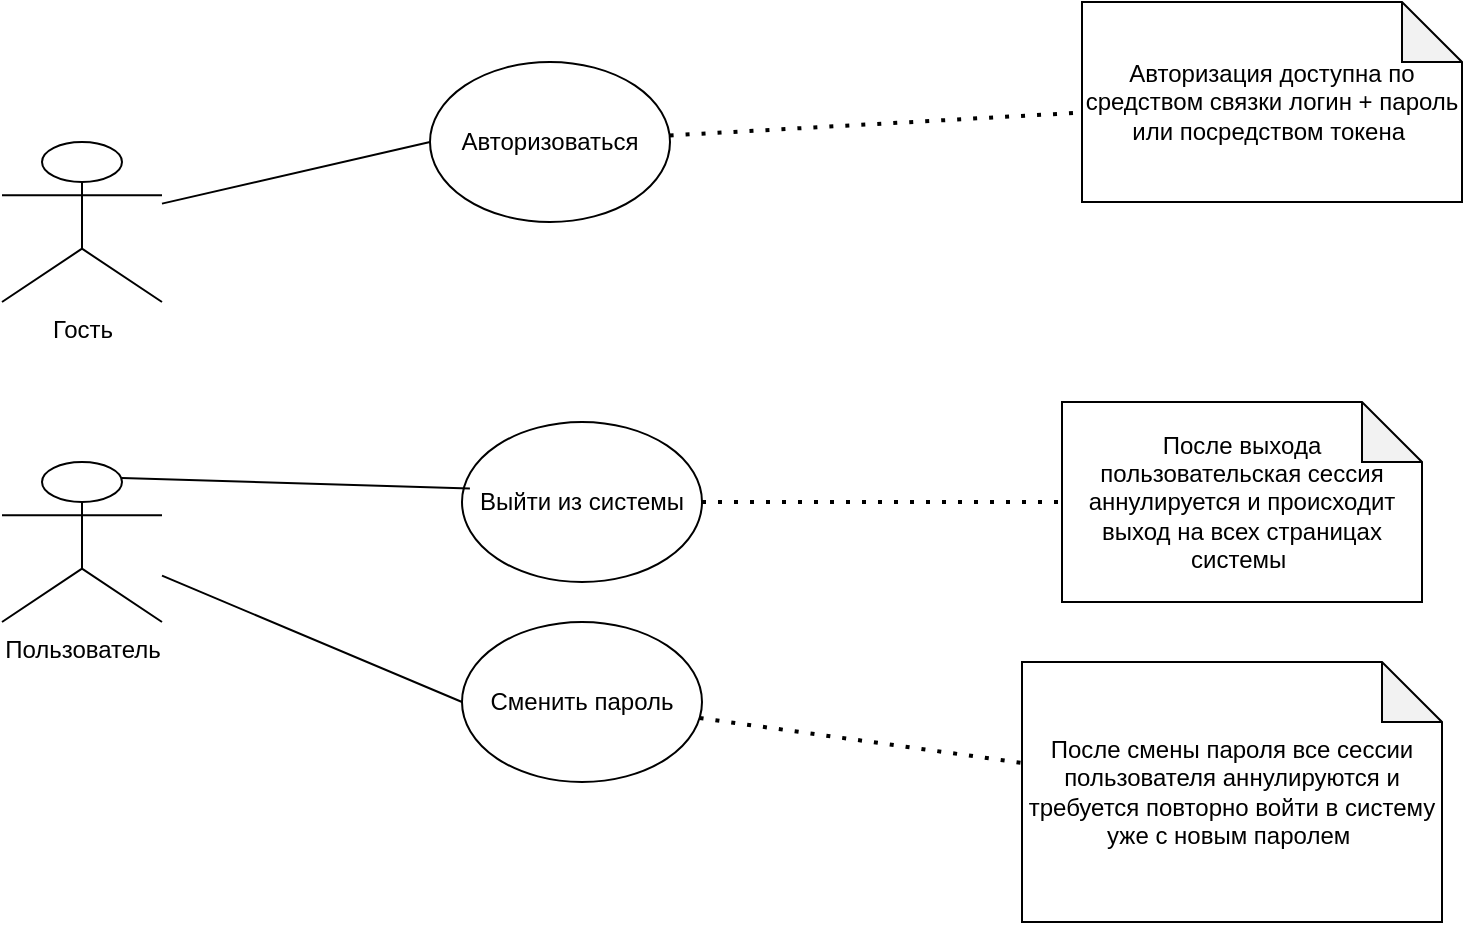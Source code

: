 <mxfile version="24.6.2" type="device">
  <diagram name="Страница — 1" id="89QTdKZ1BIymGPmgR-rL">
    <mxGraphModel dx="1050" dy="625" grid="1" gridSize="10" guides="1" tooltips="1" connect="1" arrows="1" fold="1" page="1" pageScale="1" pageWidth="827" pageHeight="1169" math="0" shadow="0">
      <root>
        <mxCell id="0" />
        <mxCell id="1" parent="0" />
        <mxCell id="uywhyk80ppP3RX8Xkcpw-1" value="Гость" style="shape=umlActor;verticalLabelPosition=bottom;verticalAlign=top;html=1;outlineConnect=0;" vertex="1" parent="1">
          <mxGeometry x="80" y="200" width="80" height="80" as="geometry" />
        </mxCell>
        <mxCell id="uywhyk80ppP3RX8Xkcpw-2" value="Пользователь" style="shape=umlActor;verticalLabelPosition=bottom;verticalAlign=top;html=1;outlineConnect=0;" vertex="1" parent="1">
          <mxGeometry x="80" y="360" width="80" height="80" as="geometry" />
        </mxCell>
        <mxCell id="uywhyk80ppP3RX8Xkcpw-3" value="Авторизоваться" style="ellipse;whiteSpace=wrap;html=1;" vertex="1" parent="1">
          <mxGeometry x="294" y="160" width="120" height="80" as="geometry" />
        </mxCell>
        <mxCell id="uywhyk80ppP3RX8Xkcpw-4" value="" style="endArrow=none;html=1;rounded=0;entryX=0;entryY=0.5;entryDx=0;entryDy=0;" edge="1" parent="1" source="uywhyk80ppP3RX8Xkcpw-1" target="uywhyk80ppP3RX8Xkcpw-3">
          <mxGeometry width="50" height="50" relative="1" as="geometry">
            <mxPoint x="200" y="250" as="sourcePoint" />
            <mxPoint x="250" y="200" as="targetPoint" />
          </mxGeometry>
        </mxCell>
        <mxCell id="uywhyk80ppP3RX8Xkcpw-5" value="Авторизация доступна по средством связки логин + пароль или посредством токена&amp;nbsp;" style="shape=note;whiteSpace=wrap;html=1;backgroundOutline=1;darkOpacity=0.05;" vertex="1" parent="1">
          <mxGeometry x="620" y="130" width="190" height="100" as="geometry" />
        </mxCell>
        <mxCell id="uywhyk80ppP3RX8Xkcpw-6" value="" style="endArrow=none;dashed=1;html=1;dashPattern=1 3;strokeWidth=2;rounded=0;" edge="1" parent="1" source="uywhyk80ppP3RX8Xkcpw-3" target="uywhyk80ppP3RX8Xkcpw-5">
          <mxGeometry width="50" height="50" relative="1" as="geometry">
            <mxPoint x="490" y="210" as="sourcePoint" />
            <mxPoint x="540" y="160" as="targetPoint" />
          </mxGeometry>
        </mxCell>
        <mxCell id="uywhyk80ppP3RX8Xkcpw-7" value="Выйти из системы" style="ellipse;whiteSpace=wrap;html=1;" vertex="1" parent="1">
          <mxGeometry x="310" y="340" width="120" height="80" as="geometry" />
        </mxCell>
        <mxCell id="uywhyk80ppP3RX8Xkcpw-8" value="Сменить пароль" style="ellipse;whiteSpace=wrap;html=1;" vertex="1" parent="1">
          <mxGeometry x="310" y="440" width="120" height="80" as="geometry" />
        </mxCell>
        <mxCell id="uywhyk80ppP3RX8Xkcpw-9" value="" style="endArrow=none;html=1;rounded=0;exitX=0.75;exitY=0.1;exitDx=0;exitDy=0;exitPerimeter=0;entryX=0.033;entryY=0.415;entryDx=0;entryDy=0;entryPerimeter=0;" edge="1" parent="1" source="uywhyk80ppP3RX8Xkcpw-2" target="uywhyk80ppP3RX8Xkcpw-7">
          <mxGeometry width="50" height="50" relative="1" as="geometry">
            <mxPoint x="230" y="440" as="sourcePoint" />
            <mxPoint x="280" y="390" as="targetPoint" />
          </mxGeometry>
        </mxCell>
        <mxCell id="uywhyk80ppP3RX8Xkcpw-10" value="" style="endArrow=none;html=1;rounded=0;entryX=0;entryY=0.5;entryDx=0;entryDy=0;" edge="1" parent="1" source="uywhyk80ppP3RX8Xkcpw-2" target="uywhyk80ppP3RX8Xkcpw-8">
          <mxGeometry width="50" height="50" relative="1" as="geometry">
            <mxPoint x="230" y="480" as="sourcePoint" />
            <mxPoint x="280" y="430" as="targetPoint" />
          </mxGeometry>
        </mxCell>
        <mxCell id="uywhyk80ppP3RX8Xkcpw-12" value="После выхода пользовательская сессия аннулируется и происходит выход на всех страницах системы&amp;nbsp;" style="shape=note;whiteSpace=wrap;html=1;backgroundOutline=1;darkOpacity=0.05;" vertex="1" parent="1">
          <mxGeometry x="610" y="330" width="180" height="100" as="geometry" />
        </mxCell>
        <mxCell id="uywhyk80ppP3RX8Xkcpw-13" value="" style="endArrow=none;dashed=1;html=1;dashPattern=1 3;strokeWidth=2;rounded=0;" edge="1" parent="1" source="uywhyk80ppP3RX8Xkcpw-7" target="uywhyk80ppP3RX8Xkcpw-12">
          <mxGeometry width="50" height="50" relative="1" as="geometry">
            <mxPoint x="500" y="410" as="sourcePoint" />
            <mxPoint x="550" y="360" as="targetPoint" />
          </mxGeometry>
        </mxCell>
        <mxCell id="uywhyk80ppP3RX8Xkcpw-14" value="После смены пароля все сессии пользователя аннулируются и требуется повторно войти в систему уже с новым паролем&amp;nbsp;" style="shape=note;whiteSpace=wrap;html=1;backgroundOutline=1;darkOpacity=0.05;" vertex="1" parent="1">
          <mxGeometry x="590" y="460" width="210" height="130" as="geometry" />
        </mxCell>
        <mxCell id="uywhyk80ppP3RX8Xkcpw-15" value="" style="endArrow=none;dashed=1;html=1;dashPattern=1 3;strokeWidth=2;rounded=0;" edge="1" parent="1" source="uywhyk80ppP3RX8Xkcpw-8" target="uywhyk80ppP3RX8Xkcpw-14">
          <mxGeometry width="50" height="50" relative="1" as="geometry">
            <mxPoint x="480" y="520" as="sourcePoint" />
            <mxPoint x="530" y="470" as="targetPoint" />
          </mxGeometry>
        </mxCell>
      </root>
    </mxGraphModel>
  </diagram>
</mxfile>
